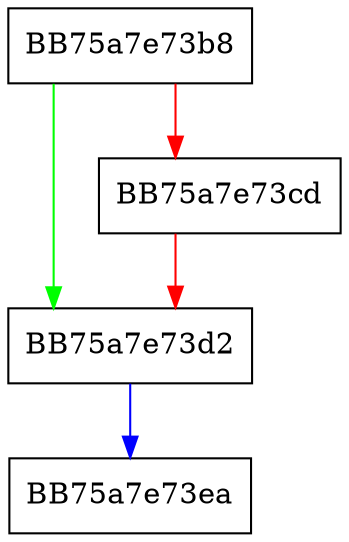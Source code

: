 digraph NewByteBuffer {
  node [shape="box"];
  graph [splines=ortho];
  BB75a7e73b8 -> BB75a7e73d2 [color="green"];
  BB75a7e73b8 -> BB75a7e73cd [color="red"];
  BB75a7e73cd -> BB75a7e73d2 [color="red"];
  BB75a7e73d2 -> BB75a7e73ea [color="blue"];
}